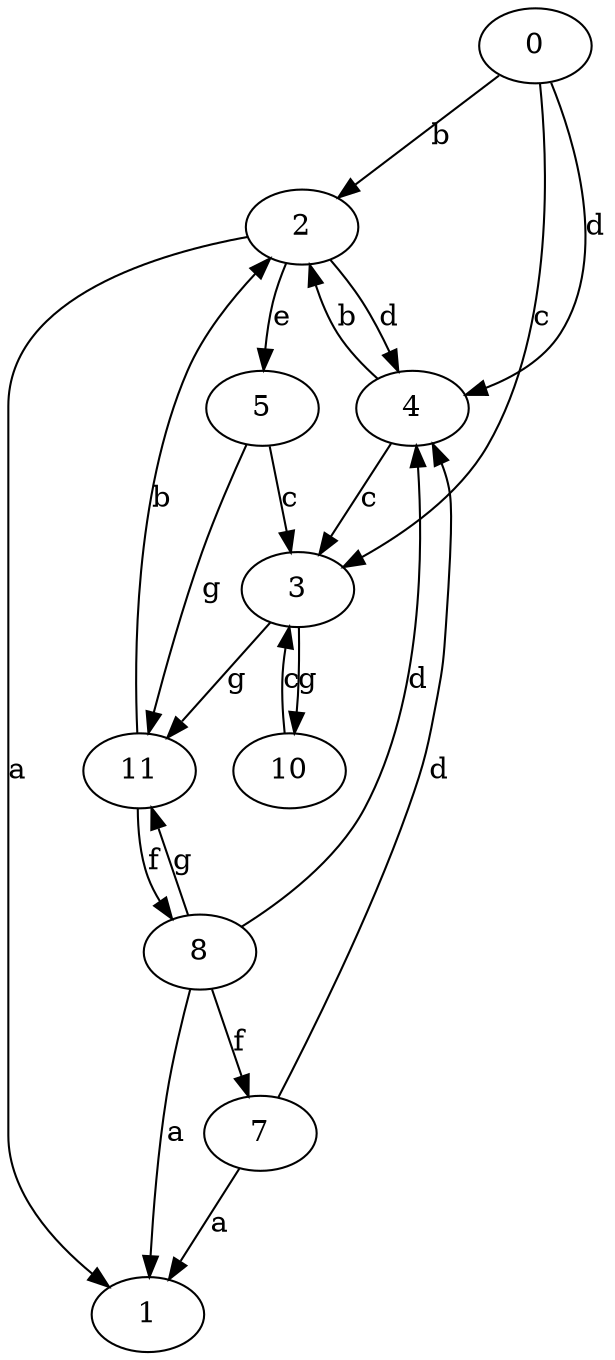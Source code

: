 strict digraph  {
0;
1;
2;
3;
4;
5;
7;
8;
10;
11;
0 -> 2  [label=b];
0 -> 3  [label=c];
0 -> 4  [label=d];
2 -> 1  [label=a];
2 -> 4  [label=d];
2 -> 5  [label=e];
3 -> 10  [label=g];
3 -> 11  [label=g];
4 -> 2  [label=b];
4 -> 3  [label=c];
5 -> 3  [label=c];
5 -> 11  [label=g];
7 -> 1  [label=a];
7 -> 4  [label=d];
8 -> 1  [label=a];
8 -> 4  [label=d];
8 -> 7  [label=f];
8 -> 11  [label=g];
10 -> 3  [label=c];
11 -> 2  [label=b];
11 -> 8  [label=f];
}
